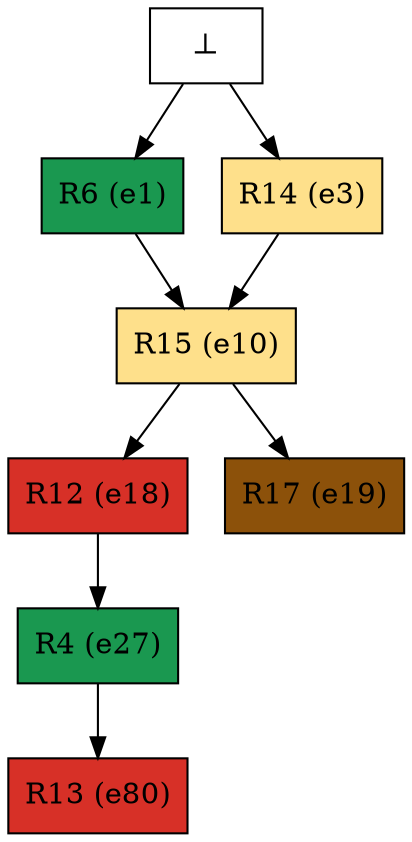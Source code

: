 digraph test {
  e1 -> e10;
  e3 -> e10;
  e10 -> e18;
  e10 -> e19;
  e18 -> e27;
  e27 -> e80;
  e0 -> e1;
  e0 -> e3;
  e1 [color="black" fillcolor="#1a9850:#1a9850" label="R6 (e1)" shape=box style=filled];
  e3 [color="black" fillcolor="#fee08b:#fee08b" label="R14 (e3)" shape=box style=filled];
  e10 [color="black" fillcolor="#fee08b:#fee08b" label="R15 (e10)" shape=box style=filled];
  e18 [color="black" fillcolor="#d73027:#d73027" label="R12 (e18)" shape=box style=filled];
  e19 [color="black" fillcolor="#8c510a:#8c510a" label="R17 (e19)" shape=box style=filled];
  e27 [color="black" fillcolor="#1a9850:#1a9850" label="R4 (e27)" shape=box style=filled];
  e80 [color="black" fillcolor="#d73027:#d73027" label="R13 (e80)" shape=box style=filled];
  e0 [fillcolor="white" label="⊥" shape=box style=filled];
}

